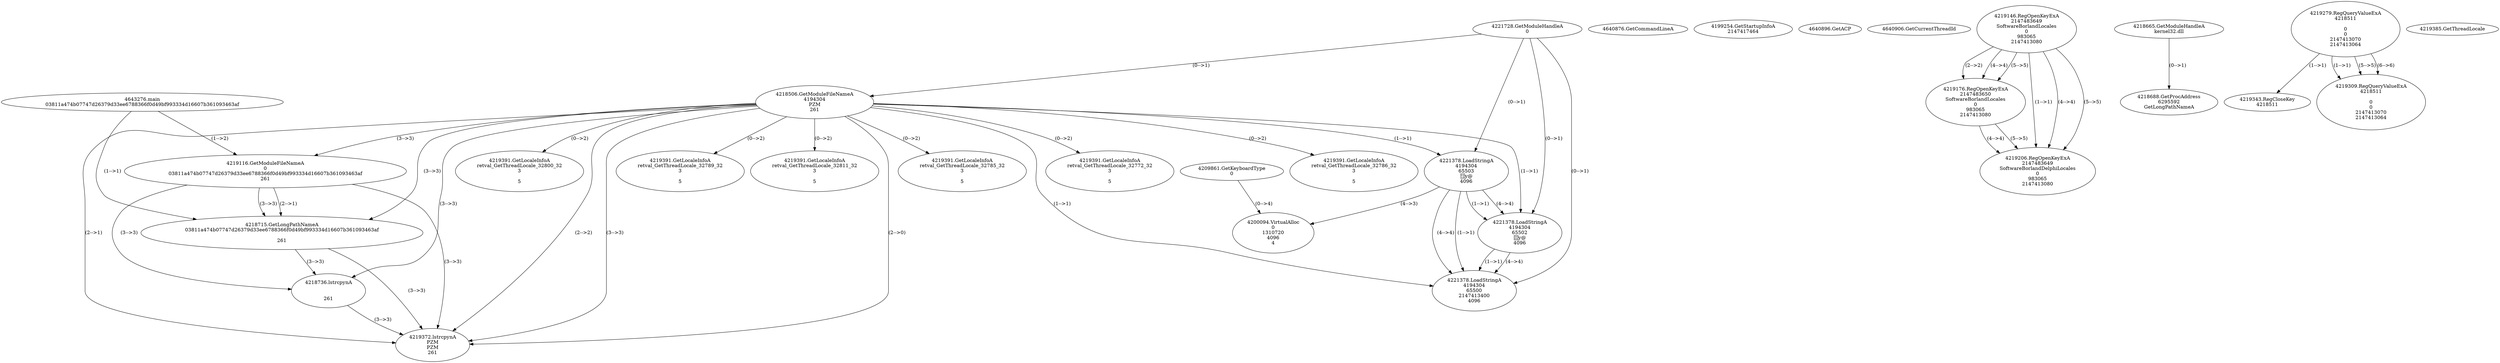 // Global SCDG with merge call
digraph {
	0 [label="4643276.main
03811a474b07747d26379d33ee6788366f0d49bf993334d16607b361093463af"]
	1 [label="4221728.GetModuleHandleA
0"]
	2 [label="4209861.GetKeyboardType
0"]
	3 [label="4640876.GetCommandLineA
"]
	4 [label="4199254.GetStartupInfoA
2147417464"]
	5 [label="4640896.GetACP
"]
	6 [label="4640906.GetCurrentThreadId
"]
	7 [label="4218506.GetModuleFileNameA
4194304
PZM
261"]
	1 -> 7 [label="(0-->1)"]
	8 [label="4219116.GetModuleFileNameA
0
03811a474b07747d26379d33ee6788366f0d49bf993334d16607b361093463af
261"]
	0 -> 8 [label="(1-->2)"]
	7 -> 8 [label="(3-->3)"]
	9 [label="4219146.RegOpenKeyExA
2147483649
Software\Borland\Locales
0
983065
2147413080"]
	10 [label="4219176.RegOpenKeyExA
2147483650
Software\Borland\Locales
0
983065
2147413080"]
	9 -> 10 [label="(2-->2)"]
	9 -> 10 [label="(4-->4)"]
	9 -> 10 [label="(5-->5)"]
	11 [label="4218665.GetModuleHandleA
kernel32.dll"]
	12 [label="4218688.GetProcAddress
6295592
GetLongPathNameA"]
	11 -> 12 [label="(0-->1)"]
	13 [label="4218715.GetLongPathNameA
03811a474b07747d26379d33ee6788366f0d49bf993334d16607b361093463af

261"]
	0 -> 13 [label="(1-->1)"]
	8 -> 13 [label="(2-->1)"]
	7 -> 13 [label="(3-->3)"]
	8 -> 13 [label="(3-->3)"]
	14 [label="4218736.lstrcpynA


261"]
	7 -> 14 [label="(3-->3)"]
	8 -> 14 [label="(3-->3)"]
	13 -> 14 [label="(3-->3)"]
	15 [label="4219279.RegQueryValueExA
4218511

0
0
2147413070
2147413064"]
	16 [label="4219343.RegCloseKey
4218511"]
	15 -> 16 [label="(1-->1)"]
	17 [label="4219372.lstrcpynA
PZM
PZM
261"]
	7 -> 17 [label="(2-->1)"]
	7 -> 17 [label="(2-->2)"]
	7 -> 17 [label="(3-->3)"]
	8 -> 17 [label="(3-->3)"]
	13 -> 17 [label="(3-->3)"]
	14 -> 17 [label="(3-->3)"]
	7 -> 17 [label="(2-->0)"]
	18 [label="4219385.GetThreadLocale
"]
	19 [label="4219391.GetLocaleInfoA
retval_GetThreadLocale_32800_32
3

5"]
	7 -> 19 [label="(0-->2)"]
	20 [label="4221378.LoadStringA
4194304
65503
y@
4096"]
	1 -> 20 [label="(0-->1)"]
	7 -> 20 [label="(1-->1)"]
	21 [label="4219309.RegQueryValueExA
4218511

0
0
2147413070
2147413064"]
	15 -> 21 [label="(1-->1)"]
	15 -> 21 [label="(5-->5)"]
	15 -> 21 [label="(6-->6)"]
	22 [label="4219391.GetLocaleInfoA
retval_GetThreadLocale_32789_32
3

5"]
	7 -> 22 [label="(0-->2)"]
	23 [label="4200094.VirtualAlloc
0
1310720
4096
4"]
	20 -> 23 [label="(4-->3)"]
	2 -> 23 [label="(0-->4)"]
	24 [label="4219206.RegOpenKeyExA
2147483649
Software\Borland\Delphi\Locales
0
983065
2147413080"]
	9 -> 24 [label="(1-->1)"]
	9 -> 24 [label="(4-->4)"]
	10 -> 24 [label="(4-->4)"]
	9 -> 24 [label="(5-->5)"]
	10 -> 24 [label="(5-->5)"]
	25 [label="4219391.GetLocaleInfoA
retval_GetThreadLocale_32811_32
3

5"]
	7 -> 25 [label="(0-->2)"]
	26 [label="4221378.LoadStringA
4194304
65502
y@
4096"]
	1 -> 26 [label="(0-->1)"]
	7 -> 26 [label="(1-->1)"]
	20 -> 26 [label="(1-->1)"]
	20 -> 26 [label="(4-->4)"]
	27 [label="4219391.GetLocaleInfoA
retval_GetThreadLocale_32785_32
3

5"]
	7 -> 27 [label="(0-->2)"]
	28 [label="4219391.GetLocaleInfoA
retval_GetThreadLocale_32772_32
3

5"]
	7 -> 28 [label="(0-->2)"]
	29 [label="4221378.LoadStringA
4194304
65500
2147413400
4096"]
	1 -> 29 [label="(0-->1)"]
	7 -> 29 [label="(1-->1)"]
	20 -> 29 [label="(1-->1)"]
	26 -> 29 [label="(1-->1)"]
	20 -> 29 [label="(4-->4)"]
	26 -> 29 [label="(4-->4)"]
	30 [label="4219391.GetLocaleInfoA
retval_GetThreadLocale_32786_32
3

5"]
	7 -> 30 [label="(0-->2)"]
}
